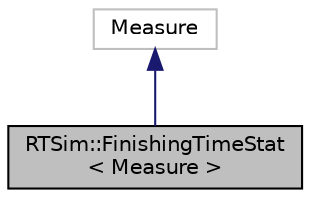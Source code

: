digraph "RTSim::FinishingTimeStat&lt; Measure &gt;"
{
  edge [fontname="Helvetica",fontsize="10",labelfontname="Helvetica",labelfontsize="10"];
  node [fontname="Helvetica",fontsize="10",shape=record];
  Node0 [label="RTSim::FinishingTimeStat\l\< Measure \>",height=0.2,width=0.4,color="black", fillcolor="grey75", style="filled", fontcolor="black"];
  Node1 -> Node0 [dir="back",color="midnightblue",fontsize="10",style="solid",fontname="Helvetica"];
  Node1 [label="Measure",height=0.2,width=0.4,color="grey75", fillcolor="white", style="filled"];
}
